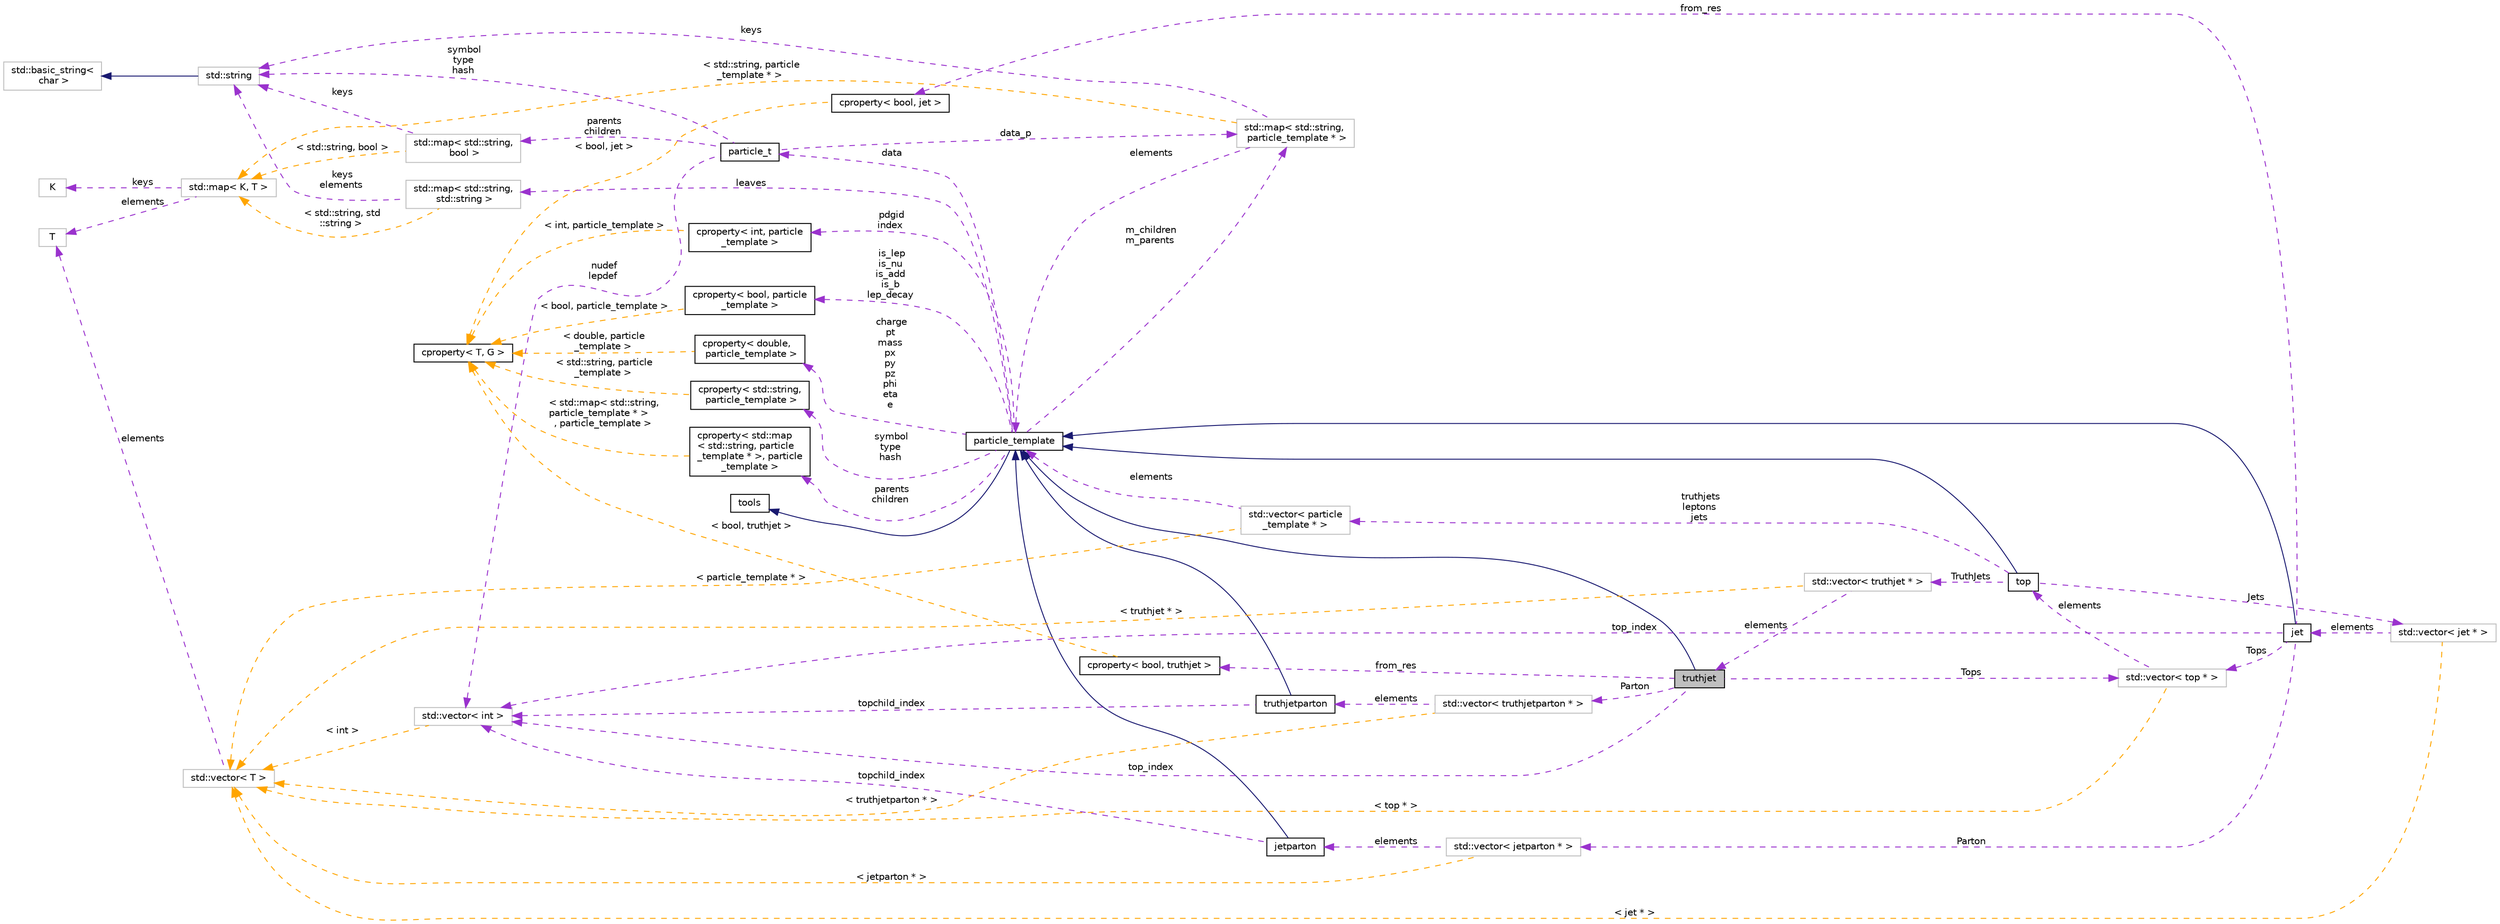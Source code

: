 digraph "truthjet"
{
 // INTERACTIVE_SVG=YES
 // LATEX_PDF_SIZE
  edge [fontname="Helvetica",fontsize="10",labelfontname="Helvetica",labelfontsize="10"];
  node [fontname="Helvetica",fontsize="10",shape=record];
  rankdir="LR";
  Node1 [label="truthjet",height=0.2,width=0.4,color="black", fillcolor="grey75", style="filled", fontcolor="black",tooltip=" "];
  Node2 -> Node1 [dir="back",color="midnightblue",fontsize="10",style="solid",fontname="Helvetica"];
  Node2 [label="particle_template",height=0.2,width=0.4,color="black", fillcolor="white", style="filled",URL="$classparticle__template.html",tooltip=" "];
  Node3 -> Node2 [dir="back",color="midnightblue",fontsize="10",style="solid",fontname="Helvetica"];
  Node3 [label="tools",height=0.2,width=0.4,color="black", fillcolor="white", style="filled",URL="$classtools.html",tooltip="Provides a wide range of utility functions used throughout the framework."];
  Node4 -> Node2 [dir="back",color="darkorchid3",fontsize="10",style="dashed",label=" m_children\nm_parents" ,fontname="Helvetica"];
  Node4 [label="std::map\< std::string,\l particle_template * \>",height=0.2,width=0.4,color="grey75", fillcolor="white", style="filled",tooltip=" "];
  Node5 -> Node4 [dir="back",color="darkorchid3",fontsize="10",style="dashed",label=" keys" ,fontname="Helvetica"];
  Node5 [label="std::string",height=0.2,width=0.4,color="grey75", fillcolor="white", style="filled",tooltip="STL class."];
  Node6 -> Node5 [dir="back",color="midnightblue",fontsize="10",style="solid",fontname="Helvetica"];
  Node6 [label="std::basic_string\<\l char \>",height=0.2,width=0.4,color="grey75", fillcolor="white", style="filled",tooltip="STL class."];
  Node2 -> Node4 [dir="back",color="darkorchid3",fontsize="10",style="dashed",label=" elements" ,fontname="Helvetica"];
  Node7 -> Node4 [dir="back",color="orange",fontsize="10",style="dashed",label=" \< std::string, particle\l_template * \>" ,fontname="Helvetica"];
  Node7 [label="std::map\< K, T \>",height=0.2,width=0.4,color="grey75", fillcolor="white", style="filled",tooltip="STL class."];
  Node8 -> Node7 [dir="back",color="darkorchid3",fontsize="10",style="dashed",label=" keys" ,fontname="Helvetica"];
  Node8 [label="K",height=0.2,width=0.4,color="grey75", fillcolor="white", style="filled",tooltip=" "];
  Node9 -> Node7 [dir="back",color="darkorchid3",fontsize="10",style="dashed",label=" elements" ,fontname="Helvetica"];
  Node9 [label="T",height=0.2,width=0.4,color="grey75", fillcolor="white", style="filled",tooltip=" "];
  Node10 -> Node2 [dir="back",color="darkorchid3",fontsize="10",style="dashed",label=" pdgid\nindex" ,fontname="Helvetica"];
  Node10 [label="cproperty\< int, particle\l_template \>",height=0.2,width=0.4,color="black", fillcolor="white", style="filled",URL="$classcproperty.html",tooltip=" "];
  Node11 -> Node10 [dir="back",color="orange",fontsize="10",style="dashed",label=" \< int, particle_template \>" ,fontname="Helvetica"];
  Node11 [label="cproperty\< T, G \>",height=0.2,width=0.4,color="black", fillcolor="white", style="filled",URL="$classcproperty.html",tooltip=" "];
  Node12 -> Node2 [dir="back",color="darkorchid3",fontsize="10",style="dashed",label=" is_lep\nis_nu\nis_add\nis_b\nlep_decay" ,fontname="Helvetica"];
  Node12 [label="cproperty\< bool, particle\l_template \>",height=0.2,width=0.4,color="black", fillcolor="white", style="filled",URL="$classcproperty.html",tooltip=" "];
  Node11 -> Node12 [dir="back",color="orange",fontsize="10",style="dashed",label=" \< bool, particle_template \>" ,fontname="Helvetica"];
  Node13 -> Node2 [dir="back",color="darkorchid3",fontsize="10",style="dashed",label=" charge\npt\nmass\npx\npy\npz\nphi\neta\ne" ,fontname="Helvetica"];
  Node13 [label="cproperty\< double,\l particle_template \>",height=0.2,width=0.4,color="black", fillcolor="white", style="filled",URL="$classcproperty.html",tooltip=" "];
  Node11 -> Node13 [dir="back",color="orange",fontsize="10",style="dashed",label=" \< double, particle\l_template \>" ,fontname="Helvetica"];
  Node14 -> Node2 [dir="back",color="darkorchid3",fontsize="10",style="dashed",label=" leaves" ,fontname="Helvetica"];
  Node14 [label="std::map\< std::string,\l std::string \>",height=0.2,width=0.4,color="grey75", fillcolor="white", style="filled",tooltip=" "];
  Node5 -> Node14 [dir="back",color="darkorchid3",fontsize="10",style="dashed",label=" keys\nelements" ,fontname="Helvetica"];
  Node7 -> Node14 [dir="back",color="orange",fontsize="10",style="dashed",label=" \< std::string, std\l::string \>" ,fontname="Helvetica"];
  Node15 -> Node2 [dir="back",color="darkorchid3",fontsize="10",style="dashed",label=" symbol\ntype\nhash" ,fontname="Helvetica"];
  Node15 [label="cproperty\< std::string,\l particle_template \>",height=0.2,width=0.4,color="black", fillcolor="white", style="filled",URL="$classcproperty.html",tooltip=" "];
  Node11 -> Node15 [dir="back",color="orange",fontsize="10",style="dashed",label=" \< std::string, particle\l_template \>" ,fontname="Helvetica"];
  Node16 -> Node2 [dir="back",color="darkorchid3",fontsize="10",style="dashed",label=" data" ,fontname="Helvetica"];
  Node16 [label="particle_t",height=0.2,width=0.4,color="black", fillcolor="white", style="filled",URL="$structparticle__t.html",tooltip=" "];
  Node4 -> Node16 [dir="back",color="darkorchid3",fontsize="10",style="dashed",label=" data_p" ,fontname="Helvetica"];
  Node17 -> Node16 [dir="back",color="darkorchid3",fontsize="10",style="dashed",label=" parents\nchildren" ,fontname="Helvetica"];
  Node17 [label="std::map\< std::string,\l bool \>",height=0.2,width=0.4,color="grey75", fillcolor="white", style="filled",tooltip=" "];
  Node5 -> Node17 [dir="back",color="darkorchid3",fontsize="10",style="dashed",label=" keys" ,fontname="Helvetica"];
  Node7 -> Node17 [dir="back",color="orange",fontsize="10",style="dashed",label=" \< std::string, bool \>" ,fontname="Helvetica"];
  Node5 -> Node16 [dir="back",color="darkorchid3",fontsize="10",style="dashed",label=" symbol\ntype\nhash" ,fontname="Helvetica"];
  Node18 -> Node16 [dir="back",color="darkorchid3",fontsize="10",style="dashed",label=" nudef\nlepdef" ,fontname="Helvetica"];
  Node18 [label="std::vector\< int \>",height=0.2,width=0.4,color="grey75", fillcolor="white", style="filled",tooltip=" "];
  Node19 -> Node18 [dir="back",color="orange",fontsize="10",style="dashed",label=" \< int \>" ,fontname="Helvetica"];
  Node19 [label="std::vector\< T \>",height=0.2,width=0.4,color="grey75", fillcolor="white", style="filled",tooltip="STL class."];
  Node9 -> Node19 [dir="back",color="darkorchid3",fontsize="10",style="dashed",label=" elements" ,fontname="Helvetica"];
  Node20 -> Node2 [dir="back",color="darkorchid3",fontsize="10",style="dashed",label=" parents\nchildren" ,fontname="Helvetica"];
  Node20 [label="cproperty\< std::map\l\< std::string, particle\l_template * \>, particle\l_template \>",height=0.2,width=0.4,color="black", fillcolor="white", style="filled",URL="$classcproperty.html",tooltip=" "];
  Node11 -> Node20 [dir="back",color="orange",fontsize="10",style="dashed",label=" \< std::map\< std::string,\l particle_template * \>\l, particle_template \>" ,fontname="Helvetica"];
  Node21 -> Node1 [dir="back",color="darkorchid3",fontsize="10",style="dashed",label=" Tops" ,fontname="Helvetica"];
  Node21 [label="std::vector\< top * \>",height=0.2,width=0.4,color="grey75", fillcolor="white", style="filled",tooltip=" "];
  Node22 -> Node21 [dir="back",color="darkorchid3",fontsize="10",style="dashed",label=" elements" ,fontname="Helvetica"];
  Node22 [label="top",height=0.2,width=0.4,color="black", fillcolor="white", style="filled",URL="$classtop.html",tooltip=" "];
  Node2 -> Node22 [dir="back",color="midnightblue",fontsize="10",style="solid",fontname="Helvetica"];
  Node23 -> Node22 [dir="back",color="darkorchid3",fontsize="10",style="dashed",label=" truthjets\nleptons\njets" ,fontname="Helvetica"];
  Node23 [label="std::vector\< particle\l_template * \>",height=0.2,width=0.4,color="grey75", fillcolor="white", style="filled",tooltip=" "];
  Node2 -> Node23 [dir="back",color="darkorchid3",fontsize="10",style="dashed",label=" elements" ,fontname="Helvetica"];
  Node19 -> Node23 [dir="back",color="orange",fontsize="10",style="dashed",label=" \< particle_template * \>" ,fontname="Helvetica"];
  Node24 -> Node22 [dir="back",color="darkorchid3",fontsize="10",style="dashed",label=" Jets" ,fontname="Helvetica"];
  Node24 [label="std::vector\< jet * \>",height=0.2,width=0.4,color="grey75", fillcolor="white", style="filled",tooltip=" "];
  Node25 -> Node24 [dir="back",color="darkorchid3",fontsize="10",style="dashed",label=" elements" ,fontname="Helvetica"];
  Node25 [label="jet",height=0.2,width=0.4,color="black", fillcolor="white", style="filled",URL="$classjet.html",tooltip=" "];
  Node2 -> Node25 [dir="back",color="midnightblue",fontsize="10",style="solid",fontname="Helvetica"];
  Node26 -> Node25 [dir="back",color="darkorchid3",fontsize="10",style="dashed",label=" Parton" ,fontname="Helvetica"];
  Node26 [label="std::vector\< jetparton * \>",height=0.2,width=0.4,color="grey75", fillcolor="white", style="filled",tooltip=" "];
  Node27 -> Node26 [dir="back",color="darkorchid3",fontsize="10",style="dashed",label=" elements" ,fontname="Helvetica"];
  Node27 [label="jetparton",height=0.2,width=0.4,color="black", fillcolor="white", style="filled",URL="$classjetparton.html",tooltip=" "];
  Node2 -> Node27 [dir="back",color="midnightblue",fontsize="10",style="solid",fontname="Helvetica"];
  Node18 -> Node27 [dir="back",color="darkorchid3",fontsize="10",style="dashed",label=" topchild_index" ,fontname="Helvetica"];
  Node19 -> Node26 [dir="back",color="orange",fontsize="10",style="dashed",label=" \< jetparton * \>" ,fontname="Helvetica"];
  Node21 -> Node25 [dir="back",color="darkorchid3",fontsize="10",style="dashed",label=" Tops" ,fontname="Helvetica"];
  Node18 -> Node25 [dir="back",color="darkorchid3",fontsize="10",style="dashed",label=" top_index" ,fontname="Helvetica"];
  Node28 -> Node25 [dir="back",color="darkorchid3",fontsize="10",style="dashed",label=" from_res" ,fontname="Helvetica"];
  Node28 [label="cproperty\< bool, jet \>",height=0.2,width=0.4,color="black", fillcolor="white", style="filled",URL="$classcproperty.html",tooltip=" "];
  Node11 -> Node28 [dir="back",color="orange",fontsize="10",style="dashed",label=" \< bool, jet \>" ,fontname="Helvetica"];
  Node19 -> Node24 [dir="back",color="orange",fontsize="10",style="dashed",label=" \< jet * \>" ,fontname="Helvetica"];
  Node29 -> Node22 [dir="back",color="darkorchid3",fontsize="10",style="dashed",label=" TruthJets" ,fontname="Helvetica"];
  Node29 [label="std::vector\< truthjet * \>",height=0.2,width=0.4,color="grey75", fillcolor="white", style="filled",tooltip=" "];
  Node1 -> Node29 [dir="back",color="darkorchid3",fontsize="10",style="dashed",label=" elements" ,fontname="Helvetica"];
  Node19 -> Node29 [dir="back",color="orange",fontsize="10",style="dashed",label=" \< truthjet * \>" ,fontname="Helvetica"];
  Node19 -> Node21 [dir="back",color="orange",fontsize="10",style="dashed",label=" \< top * \>" ,fontname="Helvetica"];
  Node30 -> Node1 [dir="back",color="darkorchid3",fontsize="10",style="dashed",label=" from_res" ,fontname="Helvetica"];
  Node30 [label="cproperty\< bool, truthjet \>",height=0.2,width=0.4,color="black", fillcolor="white", style="filled",URL="$classcproperty.html",tooltip=" "];
  Node11 -> Node30 [dir="back",color="orange",fontsize="10",style="dashed",label=" \< bool, truthjet \>" ,fontname="Helvetica"];
  Node18 -> Node1 [dir="back",color="darkorchid3",fontsize="10",style="dashed",label=" top_index" ,fontname="Helvetica"];
  Node31 -> Node1 [dir="back",color="darkorchid3",fontsize="10",style="dashed",label=" Parton" ,fontname="Helvetica"];
  Node31 [label="std::vector\< truthjetparton * \>",height=0.2,width=0.4,color="grey75", fillcolor="white", style="filled",tooltip=" "];
  Node32 -> Node31 [dir="back",color="darkorchid3",fontsize="10",style="dashed",label=" elements" ,fontname="Helvetica"];
  Node32 [label="truthjetparton",height=0.2,width=0.4,color="black", fillcolor="white", style="filled",URL="$classtruthjetparton.html",tooltip=" "];
  Node2 -> Node32 [dir="back",color="midnightblue",fontsize="10",style="solid",fontname="Helvetica"];
  Node18 -> Node32 [dir="back",color="darkorchid3",fontsize="10",style="dashed",label=" topchild_index" ,fontname="Helvetica"];
  Node19 -> Node31 [dir="back",color="orange",fontsize="10",style="dashed",label=" \< truthjetparton * \>" ,fontname="Helvetica"];
}
